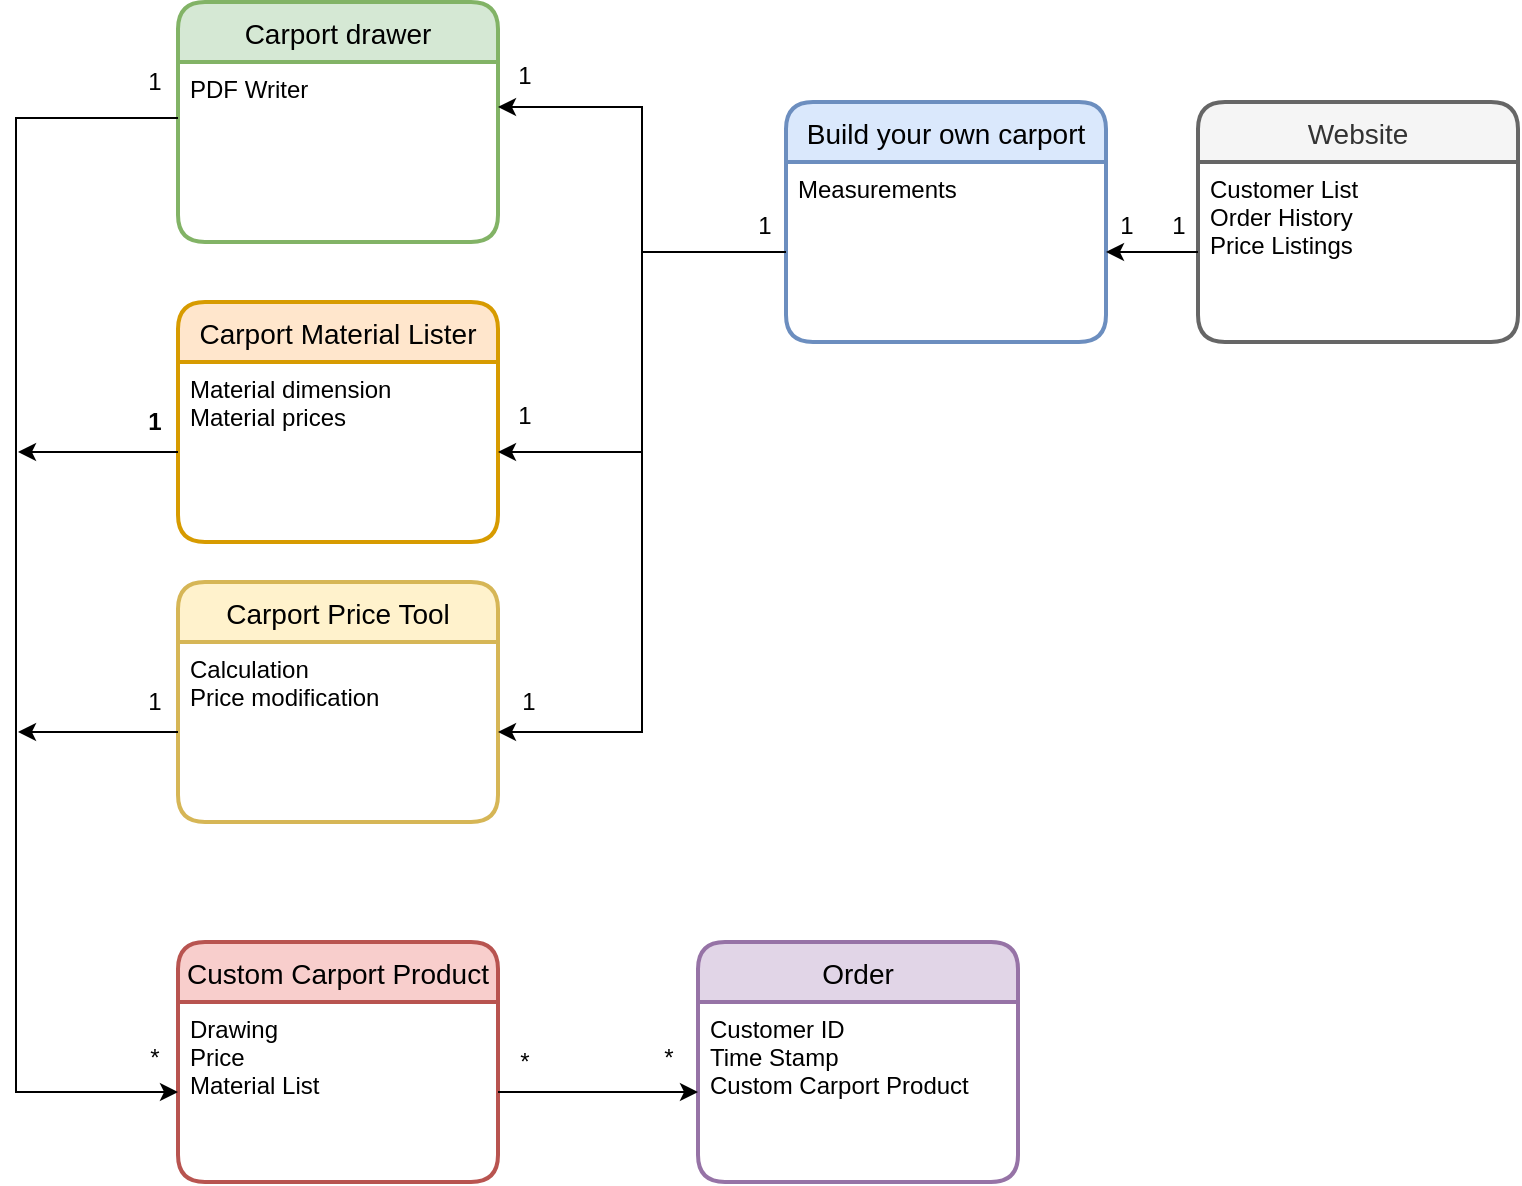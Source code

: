 <mxfile version="14.6.10" type="github">
  <diagram id="1-dc5FjnNaK5GkbeKmTL" name="Page-1">
    <mxGraphModel dx="1673" dy="896" grid="0" gridSize="10" guides="1" tooltips="1" connect="1" arrows="1" fold="1" page="1" pageScale="1" pageWidth="827" pageHeight="1169" math="0" shadow="0">
      <root>
        <mxCell id="0" />
        <mxCell id="1" parent="0" />
        <mxCell id="T65q6UnBMhBjgrhgO87Q-1" value="Website" style="swimlane;childLayout=stackLayout;horizontal=1;startSize=30;horizontalStack=0;rounded=1;fontSize=14;fontStyle=0;strokeWidth=2;resizeParent=0;resizeLast=1;shadow=0;dashed=0;align=center;fillColor=#f5f5f5;strokeColor=#666666;fontColor=#333333;" parent="1" vertex="1">
          <mxGeometry x="620" y="70" width="160" height="120" as="geometry" />
        </mxCell>
        <mxCell id="T65q6UnBMhBjgrhgO87Q-2" value="Customer List&#xa;Order History&#xa;Price Listings" style="align=left;strokeColor=none;fillColor=none;spacingLeft=4;fontSize=12;verticalAlign=top;resizable=0;rotatable=0;part=1;" parent="T65q6UnBMhBjgrhgO87Q-1" vertex="1">
          <mxGeometry y="30" width="160" height="90" as="geometry" />
        </mxCell>
        <mxCell id="T65q6UnBMhBjgrhgO87Q-3" value="Build your own carport" style="swimlane;childLayout=stackLayout;horizontal=1;startSize=30;horizontalStack=0;rounded=1;fontSize=14;fontStyle=0;strokeWidth=2;resizeParent=0;resizeLast=1;shadow=0;dashed=0;align=center;fillColor=#dae8fc;strokeColor=#6c8ebf;" parent="1" vertex="1">
          <mxGeometry x="414" y="70" width="160" height="120" as="geometry" />
        </mxCell>
        <mxCell id="T65q6UnBMhBjgrhgO87Q-4" value="Measurements&#xa;&#xa;" style="align=left;strokeColor=none;fillColor=none;spacingLeft=4;fontSize=12;verticalAlign=top;resizable=0;rotatable=0;part=1;" parent="T65q6UnBMhBjgrhgO87Q-3" vertex="1">
          <mxGeometry y="30" width="160" height="90" as="geometry" />
        </mxCell>
        <mxCell id="T65q6UnBMhBjgrhgO87Q-6" style="edgeStyle=orthogonalEdgeStyle;rounded=0;orthogonalLoop=1;jettySize=auto;html=1;entryX=1;entryY=0.5;entryDx=0;entryDy=0;" parent="1" source="T65q6UnBMhBjgrhgO87Q-2" target="T65q6UnBMhBjgrhgO87Q-4" edge="1">
          <mxGeometry relative="1" as="geometry" />
        </mxCell>
        <mxCell id="T65q6UnBMhBjgrhgO87Q-7" value="Carport drawer" style="swimlane;childLayout=stackLayout;horizontal=1;startSize=30;horizontalStack=0;rounded=1;fontSize=14;fontStyle=0;strokeWidth=2;resizeParent=0;resizeLast=1;shadow=0;dashed=0;align=center;fillColor=#d5e8d4;strokeColor=#82b366;" parent="1" vertex="1">
          <mxGeometry x="110" y="20" width="160" height="120" as="geometry" />
        </mxCell>
        <mxCell id="T65q6UnBMhBjgrhgO87Q-8" value="PDF Writer&#xa;" style="align=left;strokeColor=none;fillColor=none;spacingLeft=4;fontSize=12;verticalAlign=top;resizable=0;rotatable=0;part=1;" parent="T65q6UnBMhBjgrhgO87Q-7" vertex="1">
          <mxGeometry y="30" width="160" height="90" as="geometry" />
        </mxCell>
        <mxCell id="T65q6UnBMhBjgrhgO87Q-9" value="Carport Material Lister" style="swimlane;childLayout=stackLayout;horizontal=1;startSize=30;horizontalStack=0;rounded=1;fontSize=14;fontStyle=0;strokeWidth=2;resizeParent=0;resizeLast=1;shadow=0;dashed=0;align=center;fillColor=#ffe6cc;strokeColor=#d79b00;" parent="1" vertex="1">
          <mxGeometry x="110" y="170" width="160" height="120" as="geometry" />
        </mxCell>
        <mxCell id="T65q6UnBMhBjgrhgO87Q-10" value="Material dimension&#xa;Material prices" style="align=left;strokeColor=none;fillColor=none;spacingLeft=4;fontSize=12;verticalAlign=top;resizable=0;rotatable=0;part=1;" parent="T65q6UnBMhBjgrhgO87Q-9" vertex="1">
          <mxGeometry y="30" width="160" height="90" as="geometry" />
        </mxCell>
        <mxCell id="T65q6UnBMhBjgrhgO87Q-11" value="Carport Price Tool" style="swimlane;childLayout=stackLayout;horizontal=1;startSize=30;horizontalStack=0;rounded=1;fontSize=14;fontStyle=0;strokeWidth=2;resizeParent=0;resizeLast=1;shadow=0;dashed=0;align=center;fillColor=#fff2cc;strokeColor=#d6b656;" parent="1" vertex="1">
          <mxGeometry x="110" y="310" width="160" height="120" as="geometry" />
        </mxCell>
        <mxCell id="T65q6UnBMhBjgrhgO87Q-12" value="Calculation&#xa;Price modification&#xa;" style="align=left;strokeColor=none;fillColor=none;spacingLeft=4;fontSize=12;verticalAlign=top;resizable=0;rotatable=0;part=1;" parent="T65q6UnBMhBjgrhgO87Q-11" vertex="1">
          <mxGeometry y="30" width="160" height="90" as="geometry" />
        </mxCell>
        <mxCell id="T65q6UnBMhBjgrhgO87Q-13" style="edgeStyle=orthogonalEdgeStyle;rounded=0;orthogonalLoop=1;jettySize=auto;html=1;entryX=1;entryY=0.25;entryDx=0;entryDy=0;" parent="1" source="T65q6UnBMhBjgrhgO87Q-4" target="T65q6UnBMhBjgrhgO87Q-8" edge="1">
          <mxGeometry relative="1" as="geometry" />
        </mxCell>
        <mxCell id="T65q6UnBMhBjgrhgO87Q-14" style="edgeStyle=orthogonalEdgeStyle;rounded=0;orthogonalLoop=1;jettySize=auto;html=1;entryX=1;entryY=0.5;entryDx=0;entryDy=0;" parent="1" source="T65q6UnBMhBjgrhgO87Q-4" target="T65q6UnBMhBjgrhgO87Q-10" edge="1">
          <mxGeometry relative="1" as="geometry" />
        </mxCell>
        <mxCell id="T65q6UnBMhBjgrhgO87Q-15" style="edgeStyle=orthogonalEdgeStyle;rounded=0;orthogonalLoop=1;jettySize=auto;html=1;entryX=1;entryY=0.5;entryDx=0;entryDy=0;" parent="1" source="T65q6UnBMhBjgrhgO87Q-4" target="T65q6UnBMhBjgrhgO87Q-12" edge="1">
          <mxGeometry relative="1" as="geometry" />
        </mxCell>
        <mxCell id="T65q6UnBMhBjgrhgO87Q-16" value="Custom Carport Product" style="swimlane;childLayout=stackLayout;horizontal=1;startSize=30;horizontalStack=0;rounded=1;fontSize=14;fontStyle=0;strokeWidth=2;resizeParent=0;resizeLast=1;shadow=0;dashed=0;align=center;fillColor=#f8cecc;strokeColor=#b85450;" parent="1" vertex="1">
          <mxGeometry x="110" y="490" width="160" height="120" as="geometry" />
        </mxCell>
        <mxCell id="T65q6UnBMhBjgrhgO87Q-17" value="Drawing&#xa;Price&#xa;Material List" style="align=left;strokeColor=none;fillColor=none;spacingLeft=4;fontSize=12;verticalAlign=top;resizable=0;rotatable=0;part=1;" parent="T65q6UnBMhBjgrhgO87Q-16" vertex="1">
          <mxGeometry y="30" width="160" height="90" as="geometry" />
        </mxCell>
        <mxCell id="T65q6UnBMhBjgrhgO87Q-21" style="edgeStyle=orthogonalEdgeStyle;rounded=0;orthogonalLoop=1;jettySize=auto;html=1;" parent="1" source="T65q6UnBMhBjgrhgO87Q-10" edge="1">
          <mxGeometry relative="1" as="geometry">
            <mxPoint x="30" y="245" as="targetPoint" />
            <Array as="points">
              <mxPoint x="30" y="245" />
            </Array>
          </mxGeometry>
        </mxCell>
        <mxCell id="T65q6UnBMhBjgrhgO87Q-22" style="edgeStyle=orthogonalEdgeStyle;rounded=0;orthogonalLoop=1;jettySize=auto;html=1;" parent="1" source="T65q6UnBMhBjgrhgO87Q-12" edge="1">
          <mxGeometry relative="1" as="geometry">
            <mxPoint x="30" y="385" as="targetPoint" />
          </mxGeometry>
        </mxCell>
        <mxCell id="T65q6UnBMhBjgrhgO87Q-23" value="Order" style="swimlane;childLayout=stackLayout;horizontal=1;startSize=30;horizontalStack=0;rounded=1;fontSize=14;fontStyle=0;strokeWidth=2;resizeParent=0;resizeLast=1;shadow=0;dashed=0;align=center;fillColor=#e1d5e7;strokeColor=#9673a6;" parent="1" vertex="1">
          <mxGeometry x="370" y="490" width="160" height="120" as="geometry" />
        </mxCell>
        <mxCell id="T65q6UnBMhBjgrhgO87Q-24" value="Customer ID&#xa;Time Stamp&#xa;Custom Carport Product" style="align=left;strokeColor=none;fillColor=none;spacingLeft=4;fontSize=12;verticalAlign=top;resizable=0;rotatable=0;part=1;" parent="T65q6UnBMhBjgrhgO87Q-23" vertex="1">
          <mxGeometry y="30" width="160" height="90" as="geometry" />
        </mxCell>
        <mxCell id="T65q6UnBMhBjgrhgO87Q-25" style="edgeStyle=orthogonalEdgeStyle;rounded=0;orthogonalLoop=1;jettySize=auto;html=1;entryX=0;entryY=0.5;entryDx=0;entryDy=0;" parent="1" source="T65q6UnBMhBjgrhgO87Q-17" target="T65q6UnBMhBjgrhgO87Q-24" edge="1">
          <mxGeometry relative="1" as="geometry" />
        </mxCell>
        <mxCell id="BpsdOR_7JIooKAM6f2nM-1" value="1" style="text;html=1;strokeColor=none;fillColor=none;align=center;verticalAlign=middle;whiteSpace=wrap;rounded=0;" vertex="1" parent="1">
          <mxGeometry x="603" y="122" width="15" height="20" as="geometry" />
        </mxCell>
        <mxCell id="BpsdOR_7JIooKAM6f2nM-3" value="1" style="text;html=1;strokeColor=none;fillColor=none;align=center;verticalAlign=middle;whiteSpace=wrap;rounded=0;" vertex="1" parent="1">
          <mxGeometry x="577" y="122" width="15" height="20" as="geometry" />
        </mxCell>
        <mxCell id="BpsdOR_7JIooKAM6f2nM-4" value="1" style="text;html=1;strokeColor=none;fillColor=none;align=center;verticalAlign=middle;whiteSpace=wrap;rounded=0;" vertex="1" parent="1">
          <mxGeometry x="396" y="122" width="15" height="20" as="geometry" />
        </mxCell>
        <mxCell id="BpsdOR_7JIooKAM6f2nM-5" value="1" style="text;html=1;strokeColor=none;fillColor=none;align=center;verticalAlign=middle;whiteSpace=wrap;rounded=0;" vertex="1" parent="1">
          <mxGeometry x="276" y="47" width="15" height="20" as="geometry" />
        </mxCell>
        <mxCell id="BpsdOR_7JIooKAM6f2nM-6" value="1" style="text;html=1;strokeColor=none;fillColor=none;align=center;verticalAlign=middle;whiteSpace=wrap;rounded=0;" vertex="1" parent="1">
          <mxGeometry x="276" y="217" width="15" height="20" as="geometry" />
        </mxCell>
        <mxCell id="BpsdOR_7JIooKAM6f2nM-7" value="1" style="text;html=1;strokeColor=none;fillColor=none;align=center;verticalAlign=middle;whiteSpace=wrap;rounded=0;" vertex="1" parent="1">
          <mxGeometry x="278" y="360" width="15" height="20" as="geometry" />
        </mxCell>
        <mxCell id="BpsdOR_7JIooKAM6f2nM-8" value="*" style="text;html=1;strokeColor=none;fillColor=none;align=center;verticalAlign=middle;whiteSpace=wrap;rounded=0;" vertex="1" parent="1">
          <mxGeometry x="91" y="538" width="15" height="20" as="geometry" />
        </mxCell>
        <mxCell id="BpsdOR_7JIooKAM6f2nM-9" value="*" style="text;html=1;strokeColor=none;fillColor=none;align=center;verticalAlign=middle;whiteSpace=wrap;rounded=0;" vertex="1" parent="1">
          <mxGeometry x="348" y="538" width="15" height="20" as="geometry" />
        </mxCell>
        <mxCell id="BpsdOR_7JIooKAM6f2nM-10" value="*" style="text;html=1;strokeColor=none;fillColor=none;align=center;verticalAlign=middle;whiteSpace=wrap;rounded=0;" vertex="1" parent="1">
          <mxGeometry x="276" y="540" width="15" height="20" as="geometry" />
        </mxCell>
        <mxCell id="BpsdOR_7JIooKAM6f2nM-13" value="1" style="text;html=1;strokeColor=none;fillColor=none;align=center;verticalAlign=middle;whiteSpace=wrap;rounded=0;" vertex="1" parent="1">
          <mxGeometry x="91" y="360" width="15" height="20" as="geometry" />
        </mxCell>
        <mxCell id="BpsdOR_7JIooKAM6f2nM-14" value="1" style="text;html=1;strokeColor=none;fillColor=none;align=center;verticalAlign=middle;whiteSpace=wrap;rounded=0;fontStyle=1" vertex="1" parent="1">
          <mxGeometry x="91" y="220" width="15" height="20" as="geometry" />
        </mxCell>
        <mxCell id="BpsdOR_7JIooKAM6f2nM-15" value="1" style="text;html=1;strokeColor=none;fillColor=none;align=center;verticalAlign=middle;whiteSpace=wrap;rounded=0;" vertex="1" parent="1">
          <mxGeometry x="91" y="50" width="15" height="20" as="geometry" />
        </mxCell>
        <mxCell id="BpsdOR_7JIooKAM6f2nM-17" style="edgeStyle=orthogonalEdgeStyle;rounded=0;orthogonalLoop=1;jettySize=auto;html=1;entryX=0;entryY=0.5;entryDx=0;entryDy=0;" edge="1" parent="1" source="T65q6UnBMhBjgrhgO87Q-8" target="T65q6UnBMhBjgrhgO87Q-17">
          <mxGeometry relative="1" as="geometry">
            <mxPoint x="21.118" y="593.412" as="targetPoint" />
            <Array as="points">
              <mxPoint x="29" y="78" />
              <mxPoint x="29" y="565" />
            </Array>
          </mxGeometry>
        </mxCell>
      </root>
    </mxGraphModel>
  </diagram>
</mxfile>
